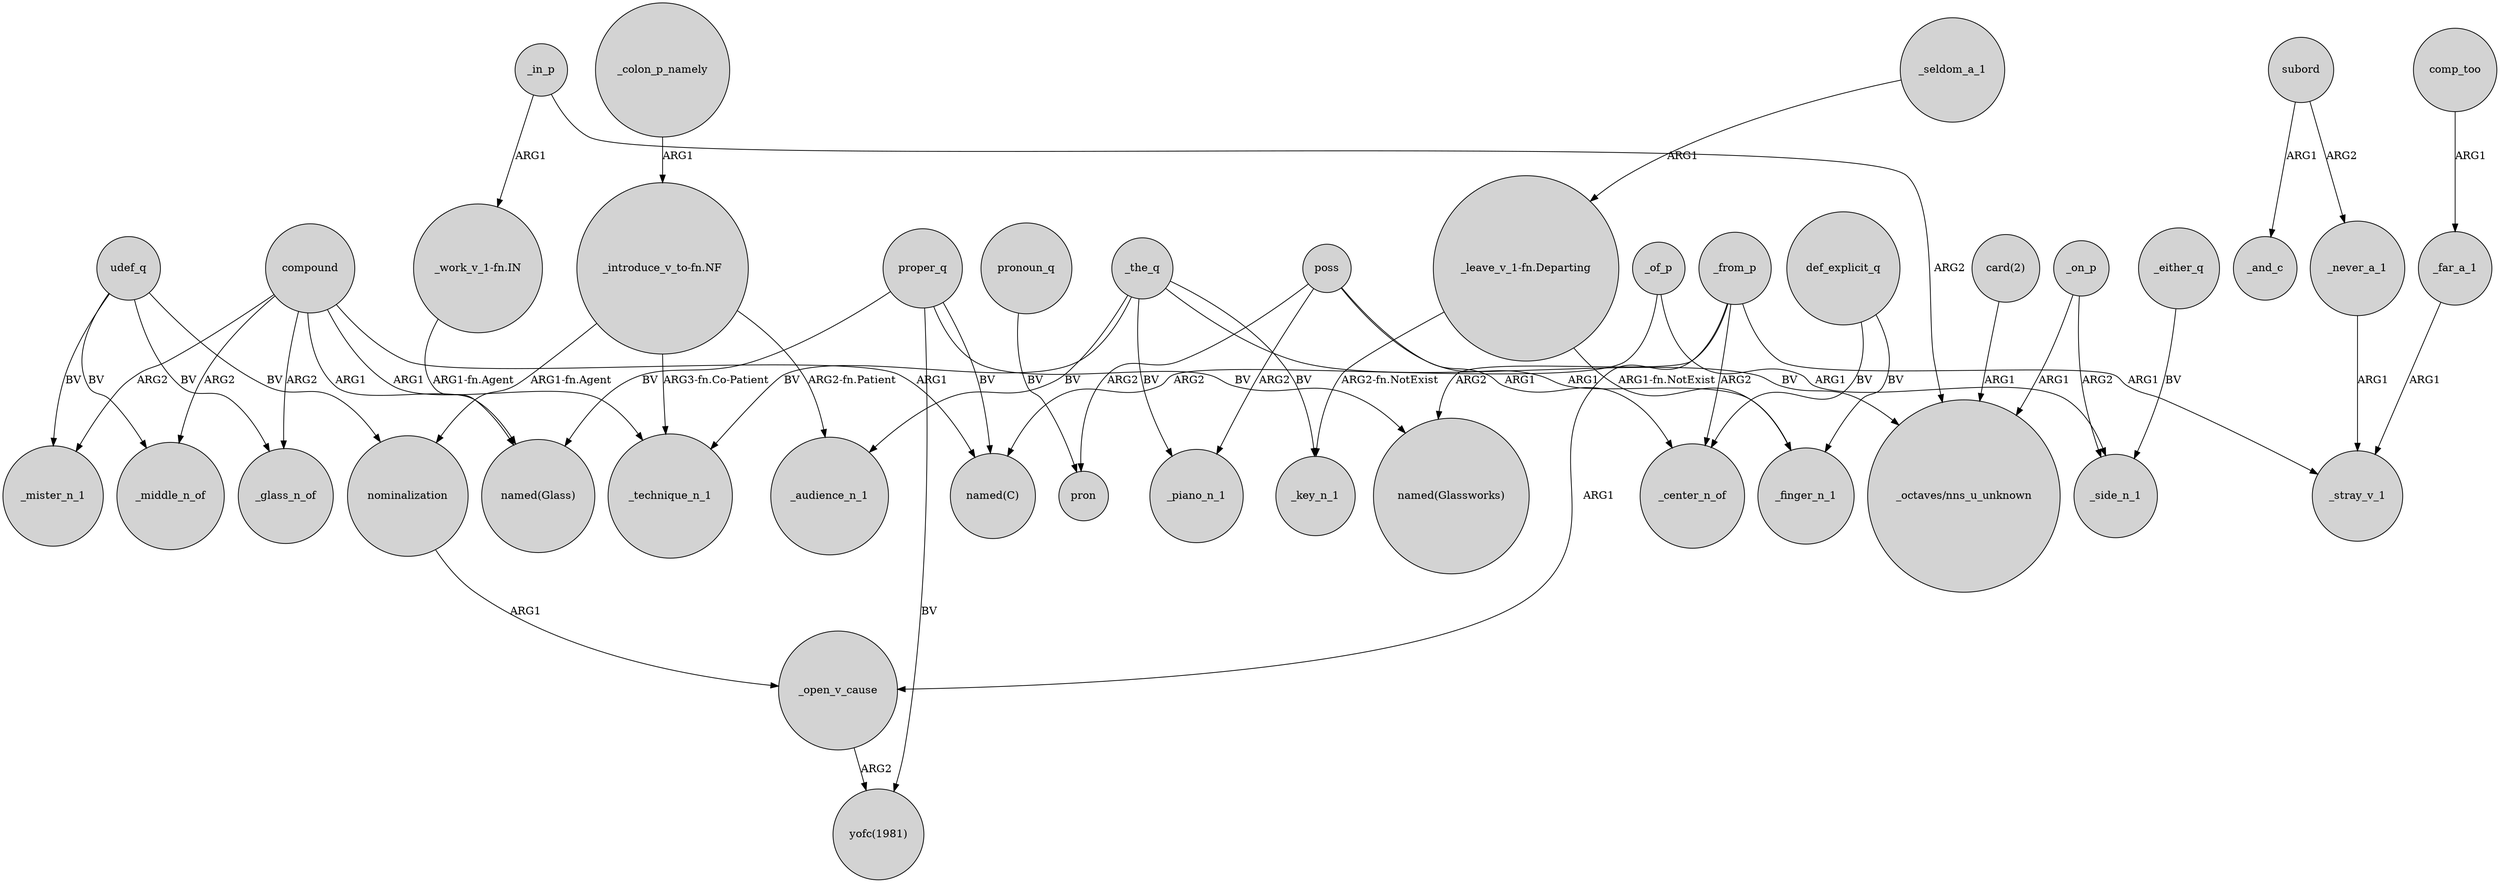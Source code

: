 digraph {
	node [shape=circle style=filled]
	_far_a_1 -> _stray_v_1 [label=ARG1]
	poss -> _piano_n_1 [label=ARG2]
	_from_p -> "named(Glassworks)" [label=ARG2]
	poss -> pron [label=ARG2]
	compound -> _glass_n_of [label=ARG2]
	subord -> _never_a_1 [label=ARG2]
	compound -> _mister_n_1 [label=ARG2]
	proper_q -> "named(Glassworks)" [label=BV]
	def_explicit_q -> _center_n_of [label=BV]
	compound -> _technique_n_1 [label=ARG1]
	udef_q -> _mister_n_1 [label=BV]
	"_leave_v_1-fn.Departing" -> _finger_n_1 [label="ARG1-fn.NotExist"]
	_from_p -> _open_v_cause [label=ARG1]
	_colon_p_namely -> "_introduce_v_to-fn.NF" [label=ARG1]
	"card(2)" -> "_octaves/nns_u_unknown" [label=ARG1]
	poss -> _center_n_of [label=ARG1]
	poss -> _finger_n_1 [label=ARG1]
	"_introduce_v_to-fn.NF" -> nominalization [label="ARG1-fn.Agent"]
	_the_q -> _piano_n_1 [label=BV]
	compound -> _middle_n_of [label=ARG2]
	_the_q -> _key_n_1 [label=BV]
	"_leave_v_1-fn.Departing" -> _key_n_1 [label="ARG2-fn.NotExist"]
	compound -> "named(Glass)" [label=ARG1]
	nominalization -> _open_v_cause [label=ARG1]
	"_introduce_v_to-fn.NF" -> _audience_n_1 [label="ARG2-fn.Patient"]
	_the_q -> _technique_n_1 [label=BV]
	subord -> _and_c [label=ARG1]
	_never_a_1 -> _stray_v_1 [label=ARG1]
	udef_q -> _middle_n_of [label=BV]
	pronoun_q -> pron [label=BV]
	"_introduce_v_to-fn.NF" -> _technique_n_1 [label="ARG3-fn.Co-Patient"]
	_on_p -> _side_n_1 [label=ARG2]
	comp_too -> _far_a_1 [label=ARG1]
	_either_q -> _side_n_1 [label=BV]
	_open_v_cause -> "yofc(1981)" [label=ARG2]
	"_work_v_1-fn.IN" -> "named(Glass)" [label="ARG1-fn.Agent"]
	compound -> "named(C)" [label=ARG1]
	udef_q -> nominalization [label=BV]
	_from_p -> _center_n_of [label=ARG2]
	_from_p -> _stray_v_1 [label=ARG1]
	udef_q -> _glass_n_of [label=BV]
	_in_p -> "_octaves/nns_u_unknown" [label=ARG2]
	_of_p -> _side_n_1 [label=ARG1]
	proper_q -> "yofc(1981)" [label=BV]
	proper_q -> "named(C)" [label=BV]
	_seldom_a_1 -> "_leave_v_1-fn.Departing" [label=ARG1]
	_of_p -> "named(C)" [label=ARG2]
	proper_q -> "named(Glass)" [label=BV]
	_in_p -> "_work_v_1-fn.IN" [label=ARG1]
	_the_q -> _audience_n_1 [label=BV]
	def_explicit_q -> _finger_n_1 [label=BV]
	_the_q -> "_octaves/nns_u_unknown" [label=BV]
	_on_p -> "_octaves/nns_u_unknown" [label=ARG1]
}

